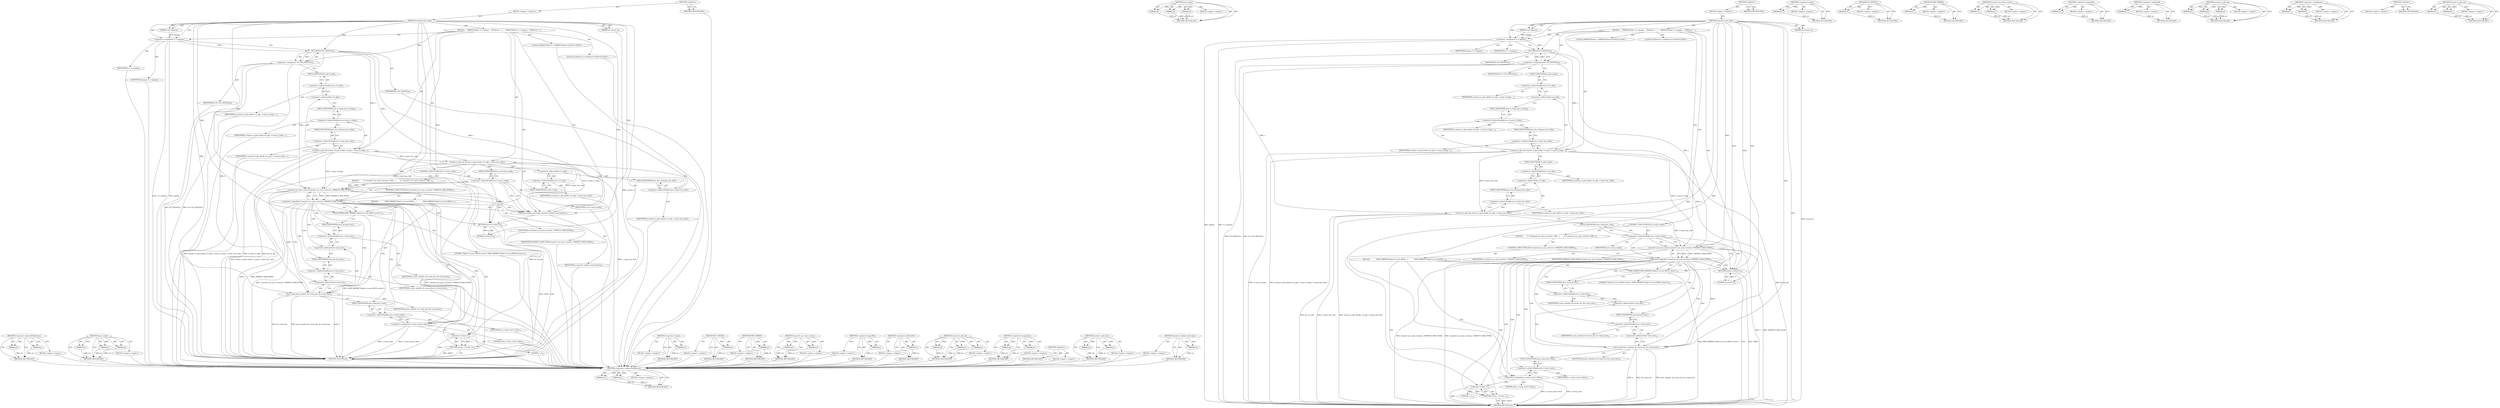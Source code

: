 digraph "vmxnet3_validate_interrupts" {
vulnerable_119 [label=<(METHOD,&lt;operator&gt;.indirectFieldAccess)>];
vulnerable_120 [label=<(PARAM,p1)>];
vulnerable_121 [label=<(PARAM,p2)>];
vulnerable_122 [label=<(BLOCK,&lt;empty&gt;,&lt;empty&gt;)>];
vulnerable_123 [label=<(METHOD_RETURN,ANY)>];
vulnerable_142 [label=<(METHOD,msix_uninit)>];
vulnerable_143 [label=<(PARAM,p1)>];
vulnerable_144 [label=<(PARAM,p2)>];
vulnerable_145 [label=<(PARAM,p3)>];
vulnerable_146 [label=<(BLOCK,&lt;empty&gt;,&lt;empty&gt;)>];
vulnerable_147 [label=<(METHOD_RETURN,ANY)>];
vulnerable_6 [label=<(METHOD,&lt;global&gt;)<SUB>1</SUB>>];
vulnerable_7 [label=<(BLOCK,&lt;empty&gt;,&lt;empty&gt;)<SUB>1</SUB>>];
vulnerable_8 [label=<(METHOD,vmxnet3_post_load)<SUB>1</SUB>>];
vulnerable_9 [label=<(PARAM,void *opaque)<SUB>1</SUB>>];
vulnerable_10 [label=<(PARAM,int version_id)<SUB>1</SUB>>];
vulnerable_11 [label=<(BLOCK,{
    VMXNET3State *s = opaque;
    PCIDevice *...,{
    VMXNET3State *s = opaque;
    PCIDevice *...)<SUB>2</SUB>>];
vulnerable_12 [label="<(LOCAL,VMXNET3State* s: VMXNET3State*)<SUB>3</SUB>>"];
vulnerable_13 [label=<(&lt;operator&gt;.assignment,*s = opaque)<SUB>3</SUB>>];
vulnerable_14 [label=<(IDENTIFIER,s,*s = opaque)<SUB>3</SUB>>];
vulnerable_15 [label=<(IDENTIFIER,opaque,*s = opaque)<SUB>3</SUB>>];
vulnerable_16 [label="<(LOCAL,PCIDevice* d: PCIDevice*)<SUB>4</SUB>>"];
vulnerable_17 [label=<(&lt;operator&gt;.assignment,*d = PCI_DEVICE(s))<SUB>4</SUB>>];
vulnerable_18 [label=<(IDENTIFIER,d,*d = PCI_DEVICE(s))<SUB>4</SUB>>];
vulnerable_19 [label=<(PCI_DEVICE,PCI_DEVICE(s))<SUB>4</SUB>>];
vulnerable_20 [label=<(IDENTIFIER,s,PCI_DEVICE(s))<SUB>4</SUB>>];
vulnerable_21 [label=<(vmxnet_tx_pkt_init,vmxnet_tx_pkt_init(&amp;s-&gt;tx_pkt, s-&gt;max_tx_frags,...)<SUB>6</SUB>>];
vulnerable_22 [label=<(&lt;operator&gt;.addressOf,&amp;s-&gt;tx_pkt)<SUB>6</SUB>>];
vulnerable_23 [label=<(&lt;operator&gt;.indirectFieldAccess,s-&gt;tx_pkt)<SUB>6</SUB>>];
vulnerable_24 [label=<(IDENTIFIER,s,vmxnet_tx_pkt_init(&amp;s-&gt;tx_pkt, s-&gt;max_tx_frags,...)<SUB>6</SUB>>];
vulnerable_25 [label=<(FIELD_IDENTIFIER,tx_pkt,tx_pkt)<SUB>6</SUB>>];
vulnerable_26 [label=<(&lt;operator&gt;.indirectFieldAccess,s-&gt;max_tx_frags)<SUB>6</SUB>>];
vulnerable_27 [label=<(IDENTIFIER,s,vmxnet_tx_pkt_init(&amp;s-&gt;tx_pkt, s-&gt;max_tx_frags,...)<SUB>6</SUB>>];
vulnerable_28 [label=<(FIELD_IDENTIFIER,max_tx_frags,max_tx_frags)<SUB>6</SUB>>];
vulnerable_29 [label=<(&lt;operator&gt;.indirectFieldAccess,s-&gt;peer_has_vhdr)<SUB>6</SUB>>];
vulnerable_30 [label=<(IDENTIFIER,s,vmxnet_tx_pkt_init(&amp;s-&gt;tx_pkt, s-&gt;max_tx_frags,...)<SUB>6</SUB>>];
vulnerable_31 [label=<(FIELD_IDENTIFIER,peer_has_vhdr,peer_has_vhdr)<SUB>6</SUB>>];
vulnerable_32 [label=<(vmxnet_rx_pkt_init,vmxnet_rx_pkt_init(&amp;s-&gt;rx_pkt, s-&gt;peer_has_vhdr))<SUB>7</SUB>>];
vulnerable_33 [label=<(&lt;operator&gt;.addressOf,&amp;s-&gt;rx_pkt)<SUB>7</SUB>>];
vulnerable_34 [label=<(&lt;operator&gt;.indirectFieldAccess,s-&gt;rx_pkt)<SUB>7</SUB>>];
vulnerable_35 [label=<(IDENTIFIER,s,vmxnet_rx_pkt_init(&amp;s-&gt;rx_pkt, s-&gt;peer_has_vhdr))<SUB>7</SUB>>];
vulnerable_36 [label=<(FIELD_IDENTIFIER,rx_pkt,rx_pkt)<SUB>7</SUB>>];
vulnerable_37 [label=<(&lt;operator&gt;.indirectFieldAccess,s-&gt;peer_has_vhdr)<SUB>7</SUB>>];
vulnerable_38 [label=<(IDENTIFIER,s,vmxnet_rx_pkt_init(&amp;s-&gt;rx_pkt, s-&gt;peer_has_vhdr))<SUB>7</SUB>>];
vulnerable_39 [label=<(FIELD_IDENTIFIER,peer_has_vhdr,peer_has_vhdr)<SUB>7</SUB>>];
vulnerable_40 [label=<(CONTROL_STRUCTURE,IF,if (s-&gt;msix_used))<SUB>9</SUB>>];
vulnerable_41 [label=<(&lt;operator&gt;.indirectFieldAccess,s-&gt;msix_used)<SUB>9</SUB>>];
vulnerable_42 [label=<(IDENTIFIER,s,if (s-&gt;msix_used))<SUB>9</SUB>>];
vulnerable_43 [label=<(FIELD_IDENTIFIER,msix_used,msix_used)<SUB>9</SUB>>];
vulnerable_44 [label=<(BLOCK,{
        if  (!vmxnet3_use_msix_vectors(s, VMX...,{
        if  (!vmxnet3_use_msix_vectors(s, VMX...)<SUB>9</SUB>>];
vulnerable_45 [label=<(CONTROL_STRUCTURE,IF,if (!vmxnet3_use_msix_vectors(s, VMXNET3_MAX_INTRS)))<SUB>10</SUB>>];
vulnerable_46 [label=<(&lt;operator&gt;.logicalNot,!vmxnet3_use_msix_vectors(s, VMXNET3_MAX_INTRS))<SUB>10</SUB>>];
vulnerable_47 [label=<(vmxnet3_use_msix_vectors,vmxnet3_use_msix_vectors(s, VMXNET3_MAX_INTRS))<SUB>10</SUB>>];
vulnerable_48 [label=<(IDENTIFIER,s,vmxnet3_use_msix_vectors(s, VMXNET3_MAX_INTRS))<SUB>10</SUB>>];
vulnerable_49 [label=<(IDENTIFIER,VMXNET3_MAX_INTRS,vmxnet3_use_msix_vectors(s, VMXNET3_MAX_INTRS))<SUB>10</SUB>>];
vulnerable_50 [label=<(BLOCK,{
            VMW_WRPRN(&quot;Failed to re-use MSI-X...,{
            VMW_WRPRN(&quot;Failed to re-use MSI-X...)<SUB>10</SUB>>];
vulnerable_51 [label=<(VMW_WRPRN,VMW_WRPRN(&quot;Failed to re-use MSI-X vectors&quot;))<SUB>11</SUB>>];
vulnerable_52 [label=<(LITERAL,&quot;Failed to re-use MSI-X vectors&quot;,VMW_WRPRN(&quot;Failed to re-use MSI-X vectors&quot;))<SUB>11</SUB>>];
vulnerable_53 [label=<(msix_uninit,msix_uninit(d, &amp;s-&gt;msix_bar, &amp;s-&gt;msix_bar))<SUB>12</SUB>>];
vulnerable_54 [label=<(IDENTIFIER,d,msix_uninit(d, &amp;s-&gt;msix_bar, &amp;s-&gt;msix_bar))<SUB>12</SUB>>];
vulnerable_55 [label=<(&lt;operator&gt;.addressOf,&amp;s-&gt;msix_bar)<SUB>12</SUB>>];
vulnerable_56 [label=<(&lt;operator&gt;.indirectFieldAccess,s-&gt;msix_bar)<SUB>12</SUB>>];
vulnerable_57 [label=<(IDENTIFIER,s,msix_uninit(d, &amp;s-&gt;msix_bar, &amp;s-&gt;msix_bar))<SUB>12</SUB>>];
vulnerable_58 [label=<(FIELD_IDENTIFIER,msix_bar,msix_bar)<SUB>12</SUB>>];
vulnerable_59 [label=<(&lt;operator&gt;.addressOf,&amp;s-&gt;msix_bar)<SUB>12</SUB>>];
vulnerable_60 [label=<(&lt;operator&gt;.indirectFieldAccess,s-&gt;msix_bar)<SUB>12</SUB>>];
vulnerable_61 [label=<(IDENTIFIER,s,msix_uninit(d, &amp;s-&gt;msix_bar, &amp;s-&gt;msix_bar))<SUB>12</SUB>>];
vulnerable_62 [label=<(FIELD_IDENTIFIER,msix_bar,msix_bar)<SUB>12</SUB>>];
vulnerable_63 [label=<(&lt;operator&gt;.assignment,s-&gt;msix_used = false)<SUB>13</SUB>>];
vulnerable_64 [label=<(&lt;operator&gt;.indirectFieldAccess,s-&gt;msix_used)<SUB>13</SUB>>];
vulnerable_65 [label=<(IDENTIFIER,s,s-&gt;msix_used = false)<SUB>13</SUB>>];
vulnerable_66 [label=<(FIELD_IDENTIFIER,msix_used,msix_used)<SUB>13</SUB>>];
vulnerable_67 [label=<(LITERAL,false,s-&gt;msix_used = false)<SUB>13</SUB>>];
vulnerable_68 [label=<(RETURN,return -1;,return -1;)<SUB>14</SUB>>];
vulnerable_69 [label=<(&lt;operator&gt;.minus,-1)<SUB>14</SUB>>];
vulnerable_70 [label=<(LITERAL,1,-1)<SUB>14</SUB>>];
vulnerable_71 [label=<(RETURN,return 0;,return 0;)<SUB>18</SUB>>];
vulnerable_72 [label=<(LITERAL,0,return 0;)<SUB>18</SUB>>];
vulnerable_73 [label=<(METHOD_RETURN,int)<SUB>1</SUB>>];
vulnerable_75 [label=<(METHOD_RETURN,ANY)<SUB>1</SUB>>];
vulnerable_148 [label=<(METHOD,&lt;operator&gt;.minus)>];
vulnerable_149 [label=<(PARAM,p1)>];
vulnerable_150 [label=<(BLOCK,&lt;empty&gt;,&lt;empty&gt;)>];
vulnerable_151 [label=<(METHOD_RETURN,ANY)>];
vulnerable_105 [label=<(METHOD,PCI_DEVICE)>];
vulnerable_106 [label=<(PARAM,p1)>];
vulnerable_107 [label=<(BLOCK,&lt;empty&gt;,&lt;empty&gt;)>];
vulnerable_108 [label=<(METHOD_RETURN,ANY)>];
vulnerable_138 [label=<(METHOD,VMW_WRPRN)>];
vulnerable_139 [label=<(PARAM,p1)>];
vulnerable_140 [label=<(BLOCK,&lt;empty&gt;,&lt;empty&gt;)>];
vulnerable_141 [label=<(METHOD_RETURN,ANY)>];
vulnerable_133 [label=<(METHOD,vmxnet3_use_msix_vectors)>];
vulnerable_134 [label=<(PARAM,p1)>];
vulnerable_135 [label=<(PARAM,p2)>];
vulnerable_136 [label=<(BLOCK,&lt;empty&gt;,&lt;empty&gt;)>];
vulnerable_137 [label=<(METHOD_RETURN,ANY)>];
vulnerable_129 [label=<(METHOD,&lt;operator&gt;.logicalNot)>];
vulnerable_130 [label=<(PARAM,p1)>];
vulnerable_131 [label=<(BLOCK,&lt;empty&gt;,&lt;empty&gt;)>];
vulnerable_132 [label=<(METHOD_RETURN,ANY)>];
vulnerable_115 [label=<(METHOD,&lt;operator&gt;.addressOf)>];
vulnerable_116 [label=<(PARAM,p1)>];
vulnerable_117 [label=<(BLOCK,&lt;empty&gt;,&lt;empty&gt;)>];
vulnerable_118 [label=<(METHOD_RETURN,ANY)>];
vulnerable_109 [label=<(METHOD,vmxnet_tx_pkt_init)>];
vulnerable_110 [label=<(PARAM,p1)>];
vulnerable_111 [label=<(PARAM,p2)>];
vulnerable_112 [label=<(PARAM,p3)>];
vulnerable_113 [label=<(BLOCK,&lt;empty&gt;,&lt;empty&gt;)>];
vulnerable_114 [label=<(METHOD_RETURN,ANY)>];
vulnerable_100 [label=<(METHOD,&lt;operator&gt;.assignment)>];
vulnerable_101 [label=<(PARAM,p1)>];
vulnerable_102 [label=<(PARAM,p2)>];
vulnerable_103 [label=<(BLOCK,&lt;empty&gt;,&lt;empty&gt;)>];
vulnerable_104 [label=<(METHOD_RETURN,ANY)>];
vulnerable_94 [label=<(METHOD,&lt;global&gt;)<SUB>1</SUB>>];
vulnerable_95 [label=<(BLOCK,&lt;empty&gt;,&lt;empty&gt;)>];
vulnerable_96 [label=<(METHOD_RETURN,ANY)>];
vulnerable_124 [label=<(METHOD,vmxnet_rx_pkt_init)>];
vulnerable_125 [label=<(PARAM,p1)>];
vulnerable_126 [label=<(PARAM,p2)>];
vulnerable_127 [label=<(BLOCK,&lt;empty&gt;,&lt;empty&gt;)>];
vulnerable_128 [label=<(METHOD_RETURN,ANY)>];
fixed_121 [label=<(METHOD,&lt;operator&gt;.indirectFieldAccess)>];
fixed_122 [label=<(PARAM,p1)>];
fixed_123 [label=<(PARAM,p2)>];
fixed_124 [label=<(BLOCK,&lt;empty&gt;,&lt;empty&gt;)>];
fixed_125 [label=<(METHOD_RETURN,ANY)>];
fixed_144 [label=<(METHOD,msix_uninit)>];
fixed_145 [label=<(PARAM,p1)>];
fixed_146 [label=<(PARAM,p2)>];
fixed_147 [label=<(PARAM,p3)>];
fixed_148 [label=<(BLOCK,&lt;empty&gt;,&lt;empty&gt;)>];
fixed_149 [label=<(METHOD_RETURN,ANY)>];
fixed_6 [label=<(METHOD,&lt;global&gt;)<SUB>1</SUB>>];
fixed_7 [label=<(BLOCK,&lt;empty&gt;,&lt;empty&gt;)<SUB>1</SUB>>];
fixed_8 [label=<(METHOD,vmxnet3_post_load)<SUB>1</SUB>>];
fixed_9 [label=<(PARAM,void *opaque)<SUB>1</SUB>>];
fixed_10 [label=<(PARAM,int version_id)<SUB>1</SUB>>];
fixed_11 [label=<(BLOCK,{
    VMXNET3State *s = opaque;
    PCIDevice *...,{
    VMXNET3State *s = opaque;
    PCIDevice *...)<SUB>2</SUB>>];
fixed_12 [label="<(LOCAL,VMXNET3State* s: VMXNET3State*)<SUB>3</SUB>>"];
fixed_13 [label=<(&lt;operator&gt;.assignment,*s = opaque)<SUB>3</SUB>>];
fixed_14 [label=<(IDENTIFIER,s,*s = opaque)<SUB>3</SUB>>];
fixed_15 [label=<(IDENTIFIER,opaque,*s = opaque)<SUB>3</SUB>>];
fixed_16 [label="<(LOCAL,PCIDevice* d: PCIDevice*)<SUB>4</SUB>>"];
fixed_17 [label=<(&lt;operator&gt;.assignment,*d = PCI_DEVICE(s))<SUB>4</SUB>>];
fixed_18 [label=<(IDENTIFIER,d,*d = PCI_DEVICE(s))<SUB>4</SUB>>];
fixed_19 [label=<(PCI_DEVICE,PCI_DEVICE(s))<SUB>4</SUB>>];
fixed_20 [label=<(IDENTIFIER,s,PCI_DEVICE(s))<SUB>4</SUB>>];
fixed_21 [label=<(vmxnet_tx_pkt_init,vmxnet_tx_pkt_init(&amp;s-&gt;tx_pkt, s-&gt;max_tx_frags,...)<SUB>6</SUB>>];
fixed_22 [label=<(&lt;operator&gt;.addressOf,&amp;s-&gt;tx_pkt)<SUB>6</SUB>>];
fixed_23 [label=<(&lt;operator&gt;.indirectFieldAccess,s-&gt;tx_pkt)<SUB>6</SUB>>];
fixed_24 [label=<(IDENTIFIER,s,vmxnet_tx_pkt_init(&amp;s-&gt;tx_pkt, s-&gt;max_tx_frags,...)<SUB>6</SUB>>];
fixed_25 [label=<(FIELD_IDENTIFIER,tx_pkt,tx_pkt)<SUB>6</SUB>>];
fixed_26 [label=<(&lt;operator&gt;.indirectFieldAccess,s-&gt;max_tx_frags)<SUB>6</SUB>>];
fixed_27 [label=<(IDENTIFIER,s,vmxnet_tx_pkt_init(&amp;s-&gt;tx_pkt, s-&gt;max_tx_frags,...)<SUB>6</SUB>>];
fixed_28 [label=<(FIELD_IDENTIFIER,max_tx_frags,max_tx_frags)<SUB>6</SUB>>];
fixed_29 [label=<(&lt;operator&gt;.indirectFieldAccess,s-&gt;peer_has_vhdr)<SUB>6</SUB>>];
fixed_30 [label=<(IDENTIFIER,s,vmxnet_tx_pkt_init(&amp;s-&gt;tx_pkt, s-&gt;max_tx_frags,...)<SUB>6</SUB>>];
fixed_31 [label=<(FIELD_IDENTIFIER,peer_has_vhdr,peer_has_vhdr)<SUB>6</SUB>>];
fixed_32 [label=<(vmxnet_rx_pkt_init,vmxnet_rx_pkt_init(&amp;s-&gt;rx_pkt, s-&gt;peer_has_vhdr))<SUB>7</SUB>>];
fixed_33 [label=<(&lt;operator&gt;.addressOf,&amp;s-&gt;rx_pkt)<SUB>7</SUB>>];
fixed_34 [label=<(&lt;operator&gt;.indirectFieldAccess,s-&gt;rx_pkt)<SUB>7</SUB>>];
fixed_35 [label=<(IDENTIFIER,s,vmxnet_rx_pkt_init(&amp;s-&gt;rx_pkt, s-&gt;peer_has_vhdr))<SUB>7</SUB>>];
fixed_36 [label=<(FIELD_IDENTIFIER,rx_pkt,rx_pkt)<SUB>7</SUB>>];
fixed_37 [label=<(&lt;operator&gt;.indirectFieldAccess,s-&gt;peer_has_vhdr)<SUB>7</SUB>>];
fixed_38 [label=<(IDENTIFIER,s,vmxnet_rx_pkt_init(&amp;s-&gt;rx_pkt, s-&gt;peer_has_vhdr))<SUB>7</SUB>>];
fixed_39 [label=<(FIELD_IDENTIFIER,peer_has_vhdr,peer_has_vhdr)<SUB>7</SUB>>];
fixed_40 [label=<(CONTROL_STRUCTURE,IF,if (s-&gt;msix_used))<SUB>9</SUB>>];
fixed_41 [label=<(&lt;operator&gt;.indirectFieldAccess,s-&gt;msix_used)<SUB>9</SUB>>];
fixed_42 [label=<(IDENTIFIER,s,if (s-&gt;msix_used))<SUB>9</SUB>>];
fixed_43 [label=<(FIELD_IDENTIFIER,msix_used,msix_used)<SUB>9</SUB>>];
fixed_44 [label=<(BLOCK,{
        if  (!vmxnet3_use_msix_vectors(s, VMX...,{
        if  (!vmxnet3_use_msix_vectors(s, VMX...)<SUB>9</SUB>>];
fixed_45 [label=<(CONTROL_STRUCTURE,IF,if (!vmxnet3_use_msix_vectors(s, VMXNET3_MAX_INTRS)))<SUB>10</SUB>>];
fixed_46 [label=<(&lt;operator&gt;.logicalNot,!vmxnet3_use_msix_vectors(s, VMXNET3_MAX_INTRS))<SUB>10</SUB>>];
fixed_47 [label=<(vmxnet3_use_msix_vectors,vmxnet3_use_msix_vectors(s, VMXNET3_MAX_INTRS))<SUB>10</SUB>>];
fixed_48 [label=<(IDENTIFIER,s,vmxnet3_use_msix_vectors(s, VMXNET3_MAX_INTRS))<SUB>10</SUB>>];
fixed_49 [label=<(IDENTIFIER,VMXNET3_MAX_INTRS,vmxnet3_use_msix_vectors(s, VMXNET3_MAX_INTRS))<SUB>10</SUB>>];
fixed_50 [label=<(BLOCK,{
            VMW_WRPRN(&quot;Failed to re-use MSI-X...,{
            VMW_WRPRN(&quot;Failed to re-use MSI-X...)<SUB>10</SUB>>];
fixed_51 [label=<(VMW_WRPRN,VMW_WRPRN(&quot;Failed to re-use MSI-X vectors&quot;))<SUB>11</SUB>>];
fixed_52 [label=<(LITERAL,&quot;Failed to re-use MSI-X vectors&quot;,VMW_WRPRN(&quot;Failed to re-use MSI-X vectors&quot;))<SUB>11</SUB>>];
fixed_53 [label=<(msix_uninit,msix_uninit(d, &amp;s-&gt;msix_bar, &amp;s-&gt;msix_bar))<SUB>12</SUB>>];
fixed_54 [label=<(IDENTIFIER,d,msix_uninit(d, &amp;s-&gt;msix_bar, &amp;s-&gt;msix_bar))<SUB>12</SUB>>];
fixed_55 [label=<(&lt;operator&gt;.addressOf,&amp;s-&gt;msix_bar)<SUB>12</SUB>>];
fixed_56 [label=<(&lt;operator&gt;.indirectFieldAccess,s-&gt;msix_bar)<SUB>12</SUB>>];
fixed_57 [label=<(IDENTIFIER,s,msix_uninit(d, &amp;s-&gt;msix_bar, &amp;s-&gt;msix_bar))<SUB>12</SUB>>];
fixed_58 [label=<(FIELD_IDENTIFIER,msix_bar,msix_bar)<SUB>12</SUB>>];
fixed_59 [label=<(&lt;operator&gt;.addressOf,&amp;s-&gt;msix_bar)<SUB>12</SUB>>];
fixed_60 [label=<(&lt;operator&gt;.indirectFieldAccess,s-&gt;msix_bar)<SUB>12</SUB>>];
fixed_61 [label=<(IDENTIFIER,s,msix_uninit(d, &amp;s-&gt;msix_bar, &amp;s-&gt;msix_bar))<SUB>12</SUB>>];
fixed_62 [label=<(FIELD_IDENTIFIER,msix_bar,msix_bar)<SUB>12</SUB>>];
fixed_63 [label=<(&lt;operator&gt;.assignment,s-&gt;msix_used = false)<SUB>13</SUB>>];
fixed_64 [label=<(&lt;operator&gt;.indirectFieldAccess,s-&gt;msix_used)<SUB>13</SUB>>];
fixed_65 [label=<(IDENTIFIER,s,s-&gt;msix_used = false)<SUB>13</SUB>>];
fixed_66 [label=<(FIELD_IDENTIFIER,msix_used,msix_used)<SUB>13</SUB>>];
fixed_67 [label=<(LITERAL,false,s-&gt;msix_used = false)<SUB>13</SUB>>];
fixed_68 [label=<(RETURN,return -1;,return -1;)<SUB>14</SUB>>];
fixed_69 [label=<(&lt;operator&gt;.minus,-1)<SUB>14</SUB>>];
fixed_70 [label=<(LITERAL,1,-1)<SUB>14</SUB>>];
fixed_71 [label=<(vmxnet3_validate_interrupts,vmxnet3_validate_interrupts(s))<SUB>18</SUB>>];
fixed_72 [label=<(IDENTIFIER,s,vmxnet3_validate_interrupts(s))<SUB>18</SUB>>];
fixed_73 [label=<(RETURN,return 0;,return 0;)<SUB>20</SUB>>];
fixed_74 [label=<(LITERAL,0,return 0;)<SUB>20</SUB>>];
fixed_75 [label=<(METHOD_RETURN,int)<SUB>1</SUB>>];
fixed_77 [label=<(METHOD_RETURN,ANY)<SUB>1</SUB>>];
fixed_150 [label=<(METHOD,&lt;operator&gt;.minus)>];
fixed_151 [label=<(PARAM,p1)>];
fixed_152 [label=<(BLOCK,&lt;empty&gt;,&lt;empty&gt;)>];
fixed_153 [label=<(METHOD_RETURN,ANY)>];
fixed_107 [label=<(METHOD,PCI_DEVICE)>];
fixed_108 [label=<(PARAM,p1)>];
fixed_109 [label=<(BLOCK,&lt;empty&gt;,&lt;empty&gt;)>];
fixed_110 [label=<(METHOD_RETURN,ANY)>];
fixed_140 [label=<(METHOD,VMW_WRPRN)>];
fixed_141 [label=<(PARAM,p1)>];
fixed_142 [label=<(BLOCK,&lt;empty&gt;,&lt;empty&gt;)>];
fixed_143 [label=<(METHOD_RETURN,ANY)>];
fixed_135 [label=<(METHOD,vmxnet3_use_msix_vectors)>];
fixed_136 [label=<(PARAM,p1)>];
fixed_137 [label=<(PARAM,p2)>];
fixed_138 [label=<(BLOCK,&lt;empty&gt;,&lt;empty&gt;)>];
fixed_139 [label=<(METHOD_RETURN,ANY)>];
fixed_131 [label=<(METHOD,&lt;operator&gt;.logicalNot)>];
fixed_132 [label=<(PARAM,p1)>];
fixed_133 [label=<(BLOCK,&lt;empty&gt;,&lt;empty&gt;)>];
fixed_134 [label=<(METHOD_RETURN,ANY)>];
fixed_117 [label=<(METHOD,&lt;operator&gt;.addressOf)>];
fixed_118 [label=<(PARAM,p1)>];
fixed_119 [label=<(BLOCK,&lt;empty&gt;,&lt;empty&gt;)>];
fixed_120 [label=<(METHOD_RETURN,ANY)>];
fixed_111 [label=<(METHOD,vmxnet_tx_pkt_init)>];
fixed_112 [label=<(PARAM,p1)>];
fixed_113 [label=<(PARAM,p2)>];
fixed_114 [label=<(PARAM,p3)>];
fixed_115 [label=<(BLOCK,&lt;empty&gt;,&lt;empty&gt;)>];
fixed_116 [label=<(METHOD_RETURN,ANY)>];
fixed_102 [label=<(METHOD,&lt;operator&gt;.assignment)>];
fixed_103 [label=<(PARAM,p1)>];
fixed_104 [label=<(PARAM,p2)>];
fixed_105 [label=<(BLOCK,&lt;empty&gt;,&lt;empty&gt;)>];
fixed_106 [label=<(METHOD_RETURN,ANY)>];
fixed_96 [label=<(METHOD,&lt;global&gt;)<SUB>1</SUB>>];
fixed_97 [label=<(BLOCK,&lt;empty&gt;,&lt;empty&gt;)>];
fixed_98 [label=<(METHOD_RETURN,ANY)>];
fixed_126 [label=<(METHOD,vmxnet_rx_pkt_init)>];
fixed_127 [label=<(PARAM,p1)>];
fixed_128 [label=<(PARAM,p2)>];
fixed_129 [label=<(BLOCK,&lt;empty&gt;,&lt;empty&gt;)>];
fixed_130 [label=<(METHOD_RETURN,ANY)>];
fixed_154 [label=<(METHOD,vmxnet3_validate_interrupts)>];
fixed_155 [label=<(PARAM,p1)>];
fixed_156 [label=<(BLOCK,&lt;empty&gt;,&lt;empty&gt;)>];
fixed_157 [label=<(METHOD_RETURN,ANY)>];
vulnerable_119 -> vulnerable_120  [key=0, label="AST: "];
vulnerable_119 -> vulnerable_120  [key=1, label="DDG: "];
vulnerable_119 -> vulnerable_122  [key=0, label="AST: "];
vulnerable_119 -> vulnerable_121  [key=0, label="AST: "];
vulnerable_119 -> vulnerable_121  [key=1, label="DDG: "];
vulnerable_119 -> vulnerable_123  [key=0, label="AST: "];
vulnerable_119 -> vulnerable_123  [key=1, label="CFG: "];
vulnerable_120 -> vulnerable_123  [key=0, label="DDG: p1"];
vulnerable_121 -> vulnerable_123  [key=0, label="DDG: p2"];
vulnerable_142 -> vulnerable_143  [key=0, label="AST: "];
vulnerable_142 -> vulnerable_143  [key=1, label="DDG: "];
vulnerable_142 -> vulnerable_146  [key=0, label="AST: "];
vulnerable_142 -> vulnerable_144  [key=0, label="AST: "];
vulnerable_142 -> vulnerable_144  [key=1, label="DDG: "];
vulnerable_142 -> vulnerable_147  [key=0, label="AST: "];
vulnerable_142 -> vulnerable_147  [key=1, label="CFG: "];
vulnerable_142 -> vulnerable_145  [key=0, label="AST: "];
vulnerable_142 -> vulnerable_145  [key=1, label="DDG: "];
vulnerable_143 -> vulnerable_147  [key=0, label="DDG: p1"];
vulnerable_144 -> vulnerable_147  [key=0, label="DDG: p2"];
vulnerable_145 -> vulnerable_147  [key=0, label="DDG: p3"];
vulnerable_6 -> vulnerable_7  [key=0, label="AST: "];
vulnerable_6 -> vulnerable_75  [key=0, label="AST: "];
vulnerable_6 -> vulnerable_75  [key=1, label="CFG: "];
vulnerable_7 -> vulnerable_8  [key=0, label="AST: "];
vulnerable_8 -> vulnerable_9  [key=0, label="AST: "];
vulnerable_8 -> vulnerable_9  [key=1, label="DDG: "];
vulnerable_8 -> vulnerable_10  [key=0, label="AST: "];
vulnerable_8 -> vulnerable_10  [key=1, label="DDG: "];
vulnerable_8 -> vulnerable_11  [key=0, label="AST: "];
vulnerable_8 -> vulnerable_73  [key=0, label="AST: "];
vulnerable_8 -> vulnerable_13  [key=0, label="CFG: "];
vulnerable_8 -> vulnerable_13  [key=1, label="DDG: "];
vulnerable_8 -> vulnerable_71  [key=0, label="DDG: "];
vulnerable_8 -> vulnerable_72  [key=0, label="DDG: "];
vulnerable_8 -> vulnerable_19  [key=0, label="DDG: "];
vulnerable_8 -> vulnerable_63  [key=0, label="DDG: "];
vulnerable_8 -> vulnerable_47  [key=0, label="DDG: "];
vulnerable_8 -> vulnerable_51  [key=0, label="DDG: "];
vulnerable_8 -> vulnerable_53  [key=0, label="DDG: "];
vulnerable_8 -> vulnerable_69  [key=0, label="DDG: "];
vulnerable_9 -> vulnerable_13  [key=0, label="DDG: opaque"];
vulnerable_10 -> vulnerable_73  [key=0, label="DDG: version_id"];
vulnerable_11 -> vulnerable_12  [key=0, label="AST: "];
vulnerable_11 -> vulnerable_13  [key=0, label="AST: "];
vulnerable_11 -> vulnerable_16  [key=0, label="AST: "];
vulnerable_11 -> vulnerable_17  [key=0, label="AST: "];
vulnerable_11 -> vulnerable_21  [key=0, label="AST: "];
vulnerable_11 -> vulnerable_32  [key=0, label="AST: "];
vulnerable_11 -> vulnerable_40  [key=0, label="AST: "];
vulnerable_11 -> vulnerable_71  [key=0, label="AST: "];
vulnerable_13 -> vulnerable_14  [key=0, label="AST: "];
vulnerable_13 -> vulnerable_15  [key=0, label="AST: "];
vulnerable_13 -> vulnerable_19  [key=0, label="CFG: "];
vulnerable_13 -> vulnerable_19  [key=1, label="DDG: s"];
vulnerable_13 -> vulnerable_73  [key=0, label="DDG: opaque"];
vulnerable_13 -> vulnerable_73  [key=1, label="DDG: *s = opaque"];
vulnerable_17 -> vulnerable_18  [key=0, label="AST: "];
vulnerable_17 -> vulnerable_19  [key=0, label="AST: "];
vulnerable_17 -> vulnerable_25  [key=0, label="CFG: "];
vulnerable_17 -> vulnerable_73  [key=0, label="DDG: PCI_DEVICE(s)"];
vulnerable_17 -> vulnerable_73  [key=1, label="DDG: *d = PCI_DEVICE(s)"];
vulnerable_17 -> vulnerable_53  [key=0, label="DDG: d"];
vulnerable_19 -> vulnerable_20  [key=0, label="AST: "];
vulnerable_19 -> vulnerable_17  [key=0, label="CFG: "];
vulnerable_19 -> vulnerable_17  [key=1, label="DDG: s"];
vulnerable_19 -> vulnerable_21  [key=0, label="DDG: s"];
vulnerable_19 -> vulnerable_32  [key=0, label="DDG: s"];
vulnerable_19 -> vulnerable_47  [key=0, label="DDG: s"];
vulnerable_21 -> vulnerable_22  [key=0, label="AST: "];
vulnerable_21 -> vulnerable_26  [key=0, label="AST: "];
vulnerable_21 -> vulnerable_29  [key=0, label="AST: "];
vulnerable_21 -> vulnerable_36  [key=0, label="CFG: "];
vulnerable_21 -> vulnerable_73  [key=0, label="DDG: &amp;s-&gt;tx_pkt"];
vulnerable_21 -> vulnerable_73  [key=1, label="DDG: s-&gt;max_tx_frags"];
vulnerable_21 -> vulnerable_73  [key=2, label="DDG: vmxnet_tx_pkt_init(&amp;s-&gt;tx_pkt, s-&gt;max_tx_frags, s-&gt;peer_has_vhdr)"];
vulnerable_21 -> vulnerable_32  [key=0, label="DDG: s-&gt;peer_has_vhdr"];
vulnerable_21 -> vulnerable_47  [key=0, label="DDG: s-&gt;max_tx_frags"];
vulnerable_22 -> vulnerable_23  [key=0, label="AST: "];
vulnerable_22 -> vulnerable_28  [key=0, label="CFG: "];
vulnerable_23 -> vulnerable_24  [key=0, label="AST: "];
vulnerable_23 -> vulnerable_25  [key=0, label="AST: "];
vulnerable_23 -> vulnerable_22  [key=0, label="CFG: "];
vulnerable_25 -> vulnerable_23  [key=0, label="CFG: "];
vulnerable_26 -> vulnerable_27  [key=0, label="AST: "];
vulnerable_26 -> vulnerable_28  [key=0, label="AST: "];
vulnerable_26 -> vulnerable_31  [key=0, label="CFG: "];
vulnerable_28 -> vulnerable_26  [key=0, label="CFG: "];
vulnerable_29 -> vulnerable_30  [key=0, label="AST: "];
vulnerable_29 -> vulnerable_31  [key=0, label="AST: "];
vulnerable_29 -> vulnerable_21  [key=0, label="CFG: "];
vulnerable_31 -> vulnerable_29  [key=0, label="CFG: "];
vulnerable_32 -> vulnerable_33  [key=0, label="AST: "];
vulnerable_32 -> vulnerable_37  [key=0, label="AST: "];
vulnerable_32 -> vulnerable_43  [key=0, label="CFG: "];
vulnerable_32 -> vulnerable_73  [key=0, label="DDG: &amp;s-&gt;rx_pkt"];
vulnerable_32 -> vulnerable_73  [key=1, label="DDG: s-&gt;peer_has_vhdr"];
vulnerable_32 -> vulnerable_73  [key=2, label="DDG: vmxnet_rx_pkt_init(&amp;s-&gt;rx_pkt, s-&gt;peer_has_vhdr)"];
vulnerable_32 -> vulnerable_47  [key=0, label="DDG: s-&gt;peer_has_vhdr"];
vulnerable_33 -> vulnerable_34  [key=0, label="AST: "];
vulnerable_33 -> vulnerable_39  [key=0, label="CFG: "];
vulnerable_34 -> vulnerable_35  [key=0, label="AST: "];
vulnerable_34 -> vulnerable_36  [key=0, label="AST: "];
vulnerable_34 -> vulnerable_33  [key=0, label="CFG: "];
vulnerable_36 -> vulnerable_34  [key=0, label="CFG: "];
vulnerable_37 -> vulnerable_38  [key=0, label="AST: "];
vulnerable_37 -> vulnerable_39  [key=0, label="AST: "];
vulnerable_37 -> vulnerable_32  [key=0, label="CFG: "];
vulnerable_39 -> vulnerable_37  [key=0, label="CFG: "];
vulnerable_40 -> vulnerable_41  [key=0, label="AST: "];
vulnerable_40 -> vulnerable_44  [key=0, label="AST: "];
vulnerable_41 -> vulnerable_42  [key=0, label="AST: "];
vulnerable_41 -> vulnerable_43  [key=0, label="AST: "];
vulnerable_41 -> vulnerable_47  [key=0, label="CFG: "];
vulnerable_41 -> vulnerable_47  [key=1, label="CDG: "];
vulnerable_41 -> vulnerable_71  [key=0, label="CFG: "];
vulnerable_41 -> vulnerable_71  [key=1, label="CDG: "];
vulnerable_41 -> vulnerable_46  [key=0, label="CDG: "];
vulnerable_43 -> vulnerable_41  [key=0, label="CFG: "];
vulnerable_44 -> vulnerable_45  [key=0, label="AST: "];
vulnerable_45 -> vulnerable_46  [key=0, label="AST: "];
vulnerable_45 -> vulnerable_50  [key=0, label="AST: "];
vulnerable_46 -> vulnerable_47  [key=0, label="AST: "];
vulnerable_46 -> vulnerable_51  [key=0, label="CFG: "];
vulnerable_46 -> vulnerable_51  [key=1, label="CDG: "];
vulnerable_46 -> vulnerable_71  [key=0, label="CFG: "];
vulnerable_46 -> vulnerable_71  [key=1, label="CDG: "];
vulnerable_46 -> vulnerable_73  [key=0, label="DDG: vmxnet3_use_msix_vectors(s, VMXNET3_MAX_INTRS)"];
vulnerable_46 -> vulnerable_73  [key=1, label="DDG: !vmxnet3_use_msix_vectors(s, VMXNET3_MAX_INTRS)"];
vulnerable_46 -> vulnerable_58  [key=0, label="CDG: "];
vulnerable_46 -> vulnerable_68  [key=0, label="CDG: "];
vulnerable_46 -> vulnerable_60  [key=0, label="CDG: "];
vulnerable_46 -> vulnerable_64  [key=0, label="CDG: "];
vulnerable_46 -> vulnerable_66  [key=0, label="CDG: "];
vulnerable_46 -> vulnerable_53  [key=0, label="CDG: "];
vulnerable_46 -> vulnerable_56  [key=0, label="CDG: "];
vulnerable_46 -> vulnerable_69  [key=0, label="CDG: "];
vulnerable_46 -> vulnerable_63  [key=0, label="CDG: "];
vulnerable_46 -> vulnerable_59  [key=0, label="CDG: "];
vulnerable_46 -> vulnerable_55  [key=0, label="CDG: "];
vulnerable_46 -> vulnerable_62  [key=0, label="CDG: "];
vulnerable_47 -> vulnerable_48  [key=0, label="AST: "];
vulnerable_47 -> vulnerable_49  [key=0, label="AST: "];
vulnerable_47 -> vulnerable_46  [key=0, label="CFG: "];
vulnerable_47 -> vulnerable_46  [key=1, label="DDG: s"];
vulnerable_47 -> vulnerable_46  [key=2, label="DDG: VMXNET3_MAX_INTRS"];
vulnerable_47 -> vulnerable_73  [key=0, label="DDG: s"];
vulnerable_47 -> vulnerable_73  [key=1, label="DDG: VMXNET3_MAX_INTRS"];
vulnerable_47 -> vulnerable_53  [key=0, label="DDG: s"];
vulnerable_50 -> vulnerable_51  [key=0, label="AST: "];
vulnerable_50 -> vulnerable_53  [key=0, label="AST: "];
vulnerable_50 -> vulnerable_63  [key=0, label="AST: "];
vulnerable_50 -> vulnerable_68  [key=0, label="AST: "];
vulnerable_51 -> vulnerable_52  [key=0, label="AST: "];
vulnerable_51 -> vulnerable_58  [key=0, label="CFG: "];
vulnerable_51 -> vulnerable_73  [key=0, label="DDG: VMW_WRPRN(&quot;Failed to re-use MSI-X vectors&quot;)"];
vulnerable_53 -> vulnerable_54  [key=0, label="AST: "];
vulnerable_53 -> vulnerable_55  [key=0, label="AST: "];
vulnerable_53 -> vulnerable_59  [key=0, label="AST: "];
vulnerable_53 -> vulnerable_66  [key=0, label="CFG: "];
vulnerable_53 -> vulnerable_73  [key=0, label="DDG: d"];
vulnerable_53 -> vulnerable_73  [key=1, label="DDG: &amp;s-&gt;msix_bar"];
vulnerable_53 -> vulnerable_73  [key=2, label="DDG: msix_uninit(d, &amp;s-&gt;msix_bar, &amp;s-&gt;msix_bar)"];
vulnerable_55 -> vulnerable_56  [key=0, label="AST: "];
vulnerable_55 -> vulnerable_62  [key=0, label="CFG: "];
vulnerable_56 -> vulnerable_57  [key=0, label="AST: "];
vulnerable_56 -> vulnerable_58  [key=0, label="AST: "];
vulnerable_56 -> vulnerable_55  [key=0, label="CFG: "];
vulnerable_58 -> vulnerable_56  [key=0, label="CFG: "];
vulnerable_59 -> vulnerable_60  [key=0, label="AST: "];
vulnerable_59 -> vulnerable_53  [key=0, label="CFG: "];
vulnerable_60 -> vulnerable_61  [key=0, label="AST: "];
vulnerable_60 -> vulnerable_62  [key=0, label="AST: "];
vulnerable_60 -> vulnerable_59  [key=0, label="CFG: "];
vulnerable_62 -> vulnerable_60  [key=0, label="CFG: "];
vulnerable_63 -> vulnerable_64  [key=0, label="AST: "];
vulnerable_63 -> vulnerable_67  [key=0, label="AST: "];
vulnerable_63 -> vulnerable_69  [key=0, label="CFG: "];
vulnerable_63 -> vulnerable_73  [key=0, label="DDG: s-&gt;msix_used"];
vulnerable_63 -> vulnerable_73  [key=1, label="DDG: s-&gt;msix_used = false"];
vulnerable_64 -> vulnerable_65  [key=0, label="AST: "];
vulnerable_64 -> vulnerable_66  [key=0, label="AST: "];
vulnerable_64 -> vulnerable_63  [key=0, label="CFG: "];
vulnerable_66 -> vulnerable_64  [key=0, label="CFG: "];
vulnerable_68 -> vulnerable_69  [key=0, label="AST: "];
vulnerable_68 -> vulnerable_73  [key=0, label="CFG: "];
vulnerable_68 -> vulnerable_73  [key=1, label="DDG: &lt;RET&gt;"];
vulnerable_69 -> vulnerable_70  [key=0, label="AST: "];
vulnerable_69 -> vulnerable_68  [key=0, label="CFG: "];
vulnerable_69 -> vulnerable_68  [key=1, label="DDG: -1"];
vulnerable_69 -> vulnerable_73  [key=0, label="DDG: -1"];
vulnerable_71 -> vulnerable_72  [key=0, label="AST: "];
vulnerable_71 -> vulnerable_73  [key=0, label="CFG: "];
vulnerable_71 -> vulnerable_73  [key=1, label="DDG: &lt;RET&gt;"];
vulnerable_72 -> vulnerable_71  [key=0, label="DDG: 0"];
vulnerable_148 -> vulnerable_149  [key=0, label="AST: "];
vulnerable_148 -> vulnerable_149  [key=1, label="DDG: "];
vulnerable_148 -> vulnerable_150  [key=0, label="AST: "];
vulnerable_148 -> vulnerable_151  [key=0, label="AST: "];
vulnerable_148 -> vulnerable_151  [key=1, label="CFG: "];
vulnerable_149 -> vulnerable_151  [key=0, label="DDG: p1"];
vulnerable_105 -> vulnerable_106  [key=0, label="AST: "];
vulnerable_105 -> vulnerable_106  [key=1, label="DDG: "];
vulnerable_105 -> vulnerable_107  [key=0, label="AST: "];
vulnerable_105 -> vulnerable_108  [key=0, label="AST: "];
vulnerable_105 -> vulnerable_108  [key=1, label="CFG: "];
vulnerable_106 -> vulnerable_108  [key=0, label="DDG: p1"];
vulnerable_138 -> vulnerable_139  [key=0, label="AST: "];
vulnerable_138 -> vulnerable_139  [key=1, label="DDG: "];
vulnerable_138 -> vulnerable_140  [key=0, label="AST: "];
vulnerable_138 -> vulnerable_141  [key=0, label="AST: "];
vulnerable_138 -> vulnerable_141  [key=1, label="CFG: "];
vulnerable_139 -> vulnerable_141  [key=0, label="DDG: p1"];
vulnerable_133 -> vulnerable_134  [key=0, label="AST: "];
vulnerable_133 -> vulnerable_134  [key=1, label="DDG: "];
vulnerable_133 -> vulnerable_136  [key=0, label="AST: "];
vulnerable_133 -> vulnerable_135  [key=0, label="AST: "];
vulnerable_133 -> vulnerable_135  [key=1, label="DDG: "];
vulnerable_133 -> vulnerable_137  [key=0, label="AST: "];
vulnerable_133 -> vulnerable_137  [key=1, label="CFG: "];
vulnerable_134 -> vulnerable_137  [key=0, label="DDG: p1"];
vulnerable_135 -> vulnerable_137  [key=0, label="DDG: p2"];
vulnerable_129 -> vulnerable_130  [key=0, label="AST: "];
vulnerable_129 -> vulnerable_130  [key=1, label="DDG: "];
vulnerable_129 -> vulnerable_131  [key=0, label="AST: "];
vulnerable_129 -> vulnerable_132  [key=0, label="AST: "];
vulnerable_129 -> vulnerable_132  [key=1, label="CFG: "];
vulnerable_130 -> vulnerable_132  [key=0, label="DDG: p1"];
vulnerable_115 -> vulnerable_116  [key=0, label="AST: "];
vulnerable_115 -> vulnerable_116  [key=1, label="DDG: "];
vulnerable_115 -> vulnerable_117  [key=0, label="AST: "];
vulnerable_115 -> vulnerable_118  [key=0, label="AST: "];
vulnerable_115 -> vulnerable_118  [key=1, label="CFG: "];
vulnerable_116 -> vulnerable_118  [key=0, label="DDG: p1"];
vulnerable_109 -> vulnerable_110  [key=0, label="AST: "];
vulnerable_109 -> vulnerable_110  [key=1, label="DDG: "];
vulnerable_109 -> vulnerable_113  [key=0, label="AST: "];
vulnerable_109 -> vulnerable_111  [key=0, label="AST: "];
vulnerable_109 -> vulnerable_111  [key=1, label="DDG: "];
vulnerable_109 -> vulnerable_114  [key=0, label="AST: "];
vulnerable_109 -> vulnerable_114  [key=1, label="CFG: "];
vulnerable_109 -> vulnerable_112  [key=0, label="AST: "];
vulnerable_109 -> vulnerable_112  [key=1, label="DDG: "];
vulnerable_110 -> vulnerable_114  [key=0, label="DDG: p1"];
vulnerable_111 -> vulnerable_114  [key=0, label="DDG: p2"];
vulnerable_112 -> vulnerable_114  [key=0, label="DDG: p3"];
vulnerable_100 -> vulnerable_101  [key=0, label="AST: "];
vulnerable_100 -> vulnerable_101  [key=1, label="DDG: "];
vulnerable_100 -> vulnerable_103  [key=0, label="AST: "];
vulnerable_100 -> vulnerable_102  [key=0, label="AST: "];
vulnerable_100 -> vulnerable_102  [key=1, label="DDG: "];
vulnerable_100 -> vulnerable_104  [key=0, label="AST: "];
vulnerable_100 -> vulnerable_104  [key=1, label="CFG: "];
vulnerable_101 -> vulnerable_104  [key=0, label="DDG: p1"];
vulnerable_102 -> vulnerable_104  [key=0, label="DDG: p2"];
vulnerable_94 -> vulnerable_95  [key=0, label="AST: "];
vulnerable_94 -> vulnerable_96  [key=0, label="AST: "];
vulnerable_94 -> vulnerable_96  [key=1, label="CFG: "];
vulnerable_124 -> vulnerable_125  [key=0, label="AST: "];
vulnerable_124 -> vulnerable_125  [key=1, label="DDG: "];
vulnerable_124 -> vulnerable_127  [key=0, label="AST: "];
vulnerable_124 -> vulnerable_126  [key=0, label="AST: "];
vulnerable_124 -> vulnerable_126  [key=1, label="DDG: "];
vulnerable_124 -> vulnerable_128  [key=0, label="AST: "];
vulnerable_124 -> vulnerable_128  [key=1, label="CFG: "];
vulnerable_125 -> vulnerable_128  [key=0, label="DDG: p1"];
vulnerable_126 -> vulnerable_128  [key=0, label="DDG: p2"];
fixed_121 -> fixed_122  [key=0, label="AST: "];
fixed_121 -> fixed_122  [key=1, label="DDG: "];
fixed_121 -> fixed_124  [key=0, label="AST: "];
fixed_121 -> fixed_123  [key=0, label="AST: "];
fixed_121 -> fixed_123  [key=1, label="DDG: "];
fixed_121 -> fixed_125  [key=0, label="AST: "];
fixed_121 -> fixed_125  [key=1, label="CFG: "];
fixed_122 -> fixed_125  [key=0, label="DDG: p1"];
fixed_123 -> fixed_125  [key=0, label="DDG: p2"];
fixed_124 -> vulnerable_119  [key=0];
fixed_125 -> vulnerable_119  [key=0];
fixed_144 -> fixed_145  [key=0, label="AST: "];
fixed_144 -> fixed_145  [key=1, label="DDG: "];
fixed_144 -> fixed_148  [key=0, label="AST: "];
fixed_144 -> fixed_146  [key=0, label="AST: "];
fixed_144 -> fixed_146  [key=1, label="DDG: "];
fixed_144 -> fixed_149  [key=0, label="AST: "];
fixed_144 -> fixed_149  [key=1, label="CFG: "];
fixed_144 -> fixed_147  [key=0, label="AST: "];
fixed_144 -> fixed_147  [key=1, label="DDG: "];
fixed_145 -> fixed_149  [key=0, label="DDG: p1"];
fixed_146 -> fixed_149  [key=0, label="DDG: p2"];
fixed_147 -> fixed_149  [key=0, label="DDG: p3"];
fixed_148 -> vulnerable_119  [key=0];
fixed_149 -> vulnerable_119  [key=0];
fixed_6 -> fixed_7  [key=0, label="AST: "];
fixed_6 -> fixed_77  [key=0, label="AST: "];
fixed_6 -> fixed_77  [key=1, label="CFG: "];
fixed_7 -> fixed_8  [key=0, label="AST: "];
fixed_8 -> fixed_9  [key=0, label="AST: "];
fixed_8 -> fixed_9  [key=1, label="DDG: "];
fixed_8 -> fixed_10  [key=0, label="AST: "];
fixed_8 -> fixed_10  [key=1, label="DDG: "];
fixed_8 -> fixed_11  [key=0, label="AST: "];
fixed_8 -> fixed_75  [key=0, label="AST: "];
fixed_8 -> fixed_13  [key=0, label="CFG: "];
fixed_8 -> fixed_13  [key=1, label="DDG: "];
fixed_8 -> fixed_73  [key=0, label="DDG: "];
fixed_8 -> fixed_71  [key=0, label="DDG: "];
fixed_8 -> fixed_74  [key=0, label="DDG: "];
fixed_8 -> fixed_19  [key=0, label="DDG: "];
fixed_8 -> fixed_63  [key=0, label="DDG: "];
fixed_8 -> fixed_47  [key=0, label="DDG: "];
fixed_8 -> fixed_51  [key=0, label="DDG: "];
fixed_8 -> fixed_53  [key=0, label="DDG: "];
fixed_8 -> fixed_69  [key=0, label="DDG: "];
fixed_9 -> fixed_13  [key=0, label="DDG: opaque"];
fixed_10 -> fixed_75  [key=0, label="DDG: version_id"];
fixed_11 -> fixed_12  [key=0, label="AST: "];
fixed_11 -> fixed_13  [key=0, label="AST: "];
fixed_11 -> fixed_16  [key=0, label="AST: "];
fixed_11 -> fixed_17  [key=0, label="AST: "];
fixed_11 -> fixed_21  [key=0, label="AST: "];
fixed_11 -> fixed_32  [key=0, label="AST: "];
fixed_11 -> fixed_40  [key=0, label="AST: "];
fixed_11 -> fixed_71  [key=0, label="AST: "];
fixed_11 -> fixed_73  [key=0, label="AST: "];
fixed_12 -> vulnerable_119  [key=0];
fixed_13 -> fixed_14  [key=0, label="AST: "];
fixed_13 -> fixed_15  [key=0, label="AST: "];
fixed_13 -> fixed_19  [key=0, label="CFG: "];
fixed_13 -> fixed_19  [key=1, label="DDG: s"];
fixed_13 -> fixed_75  [key=0, label="DDG: opaque"];
fixed_13 -> fixed_75  [key=1, label="DDG: *s = opaque"];
fixed_14 -> vulnerable_119  [key=0];
fixed_15 -> vulnerable_119  [key=0];
fixed_16 -> vulnerable_119  [key=0];
fixed_17 -> fixed_18  [key=0, label="AST: "];
fixed_17 -> fixed_19  [key=0, label="AST: "];
fixed_17 -> fixed_25  [key=0, label="CFG: "];
fixed_17 -> fixed_75  [key=0, label="DDG: PCI_DEVICE(s)"];
fixed_17 -> fixed_75  [key=1, label="DDG: *d = PCI_DEVICE(s)"];
fixed_17 -> fixed_53  [key=0, label="DDG: d"];
fixed_18 -> vulnerable_119  [key=0];
fixed_19 -> fixed_20  [key=0, label="AST: "];
fixed_19 -> fixed_17  [key=0, label="CFG: "];
fixed_19 -> fixed_17  [key=1, label="DDG: s"];
fixed_19 -> fixed_21  [key=0, label="DDG: s"];
fixed_19 -> fixed_32  [key=0, label="DDG: s"];
fixed_19 -> fixed_71  [key=0, label="DDG: s"];
fixed_19 -> fixed_47  [key=0, label="DDG: s"];
fixed_20 -> vulnerable_119  [key=0];
fixed_21 -> fixed_22  [key=0, label="AST: "];
fixed_21 -> fixed_26  [key=0, label="AST: "];
fixed_21 -> fixed_29  [key=0, label="AST: "];
fixed_21 -> fixed_36  [key=0, label="CFG: "];
fixed_21 -> fixed_75  [key=0, label="DDG: &amp;s-&gt;tx_pkt"];
fixed_21 -> fixed_75  [key=1, label="DDG: s-&gt;max_tx_frags"];
fixed_21 -> fixed_75  [key=2, label="DDG: vmxnet_tx_pkt_init(&amp;s-&gt;tx_pkt, s-&gt;max_tx_frags, s-&gt;peer_has_vhdr)"];
fixed_21 -> fixed_32  [key=0, label="DDG: s-&gt;peer_has_vhdr"];
fixed_21 -> fixed_71  [key=0, label="DDG: s-&gt;max_tx_frags"];
fixed_21 -> fixed_47  [key=0, label="DDG: s-&gt;max_tx_frags"];
fixed_22 -> fixed_23  [key=0, label="AST: "];
fixed_22 -> fixed_28  [key=0, label="CFG: "];
fixed_23 -> fixed_24  [key=0, label="AST: "];
fixed_23 -> fixed_25  [key=0, label="AST: "];
fixed_23 -> fixed_22  [key=0, label="CFG: "];
fixed_24 -> vulnerable_119  [key=0];
fixed_25 -> fixed_23  [key=0, label="CFG: "];
fixed_26 -> fixed_27  [key=0, label="AST: "];
fixed_26 -> fixed_28  [key=0, label="AST: "];
fixed_26 -> fixed_31  [key=0, label="CFG: "];
fixed_27 -> vulnerable_119  [key=0];
fixed_28 -> fixed_26  [key=0, label="CFG: "];
fixed_29 -> fixed_30  [key=0, label="AST: "];
fixed_29 -> fixed_31  [key=0, label="AST: "];
fixed_29 -> fixed_21  [key=0, label="CFG: "];
fixed_30 -> vulnerable_119  [key=0];
fixed_31 -> fixed_29  [key=0, label="CFG: "];
fixed_32 -> fixed_33  [key=0, label="AST: "];
fixed_32 -> fixed_37  [key=0, label="AST: "];
fixed_32 -> fixed_43  [key=0, label="CFG: "];
fixed_32 -> fixed_75  [key=0, label="DDG: &amp;s-&gt;rx_pkt"];
fixed_32 -> fixed_75  [key=1, label="DDG: s-&gt;peer_has_vhdr"];
fixed_32 -> fixed_75  [key=2, label="DDG: vmxnet_rx_pkt_init(&amp;s-&gt;rx_pkt, s-&gt;peer_has_vhdr)"];
fixed_32 -> fixed_71  [key=0, label="DDG: s-&gt;peer_has_vhdr"];
fixed_32 -> fixed_47  [key=0, label="DDG: s-&gt;peer_has_vhdr"];
fixed_33 -> fixed_34  [key=0, label="AST: "];
fixed_33 -> fixed_39  [key=0, label="CFG: "];
fixed_34 -> fixed_35  [key=0, label="AST: "];
fixed_34 -> fixed_36  [key=0, label="AST: "];
fixed_34 -> fixed_33  [key=0, label="CFG: "];
fixed_35 -> vulnerable_119  [key=0];
fixed_36 -> fixed_34  [key=0, label="CFG: "];
fixed_37 -> fixed_38  [key=0, label="AST: "];
fixed_37 -> fixed_39  [key=0, label="AST: "];
fixed_37 -> fixed_32  [key=0, label="CFG: "];
fixed_38 -> vulnerable_119  [key=0];
fixed_39 -> fixed_37  [key=0, label="CFG: "];
fixed_40 -> fixed_41  [key=0, label="AST: "];
fixed_40 -> fixed_44  [key=0, label="AST: "];
fixed_41 -> fixed_42  [key=0, label="AST: "];
fixed_41 -> fixed_43  [key=0, label="AST: "];
fixed_41 -> fixed_47  [key=0, label="CFG: "];
fixed_41 -> fixed_47  [key=1, label="CDG: "];
fixed_41 -> fixed_71  [key=0, label="CFG: "];
fixed_41 -> fixed_71  [key=1, label="CDG: "];
fixed_41 -> fixed_73  [key=0, label="CDG: "];
fixed_41 -> fixed_46  [key=0, label="CDG: "];
fixed_42 -> vulnerable_119  [key=0];
fixed_43 -> fixed_41  [key=0, label="CFG: "];
fixed_44 -> fixed_45  [key=0, label="AST: "];
fixed_45 -> fixed_46  [key=0, label="AST: "];
fixed_45 -> fixed_50  [key=0, label="AST: "];
fixed_46 -> fixed_47  [key=0, label="AST: "];
fixed_46 -> fixed_51  [key=0, label="CFG: "];
fixed_46 -> fixed_51  [key=1, label="CDG: "];
fixed_46 -> fixed_71  [key=0, label="CFG: "];
fixed_46 -> fixed_71  [key=1, label="CDG: "];
fixed_46 -> fixed_75  [key=0, label="DDG: vmxnet3_use_msix_vectors(s, VMXNET3_MAX_INTRS)"];
fixed_46 -> fixed_75  [key=1, label="DDG: !vmxnet3_use_msix_vectors(s, VMXNET3_MAX_INTRS)"];
fixed_46 -> fixed_58  [key=0, label="CDG: "];
fixed_46 -> fixed_68  [key=0, label="CDG: "];
fixed_46 -> fixed_60  [key=0, label="CDG: "];
fixed_46 -> fixed_73  [key=0, label="CDG: "];
fixed_46 -> fixed_64  [key=0, label="CDG: "];
fixed_46 -> fixed_66  [key=0, label="CDG: "];
fixed_46 -> fixed_53  [key=0, label="CDG: "];
fixed_46 -> fixed_56  [key=0, label="CDG: "];
fixed_46 -> fixed_69  [key=0, label="CDG: "];
fixed_46 -> fixed_63  [key=0, label="CDG: "];
fixed_46 -> fixed_59  [key=0, label="CDG: "];
fixed_46 -> fixed_55  [key=0, label="CDG: "];
fixed_46 -> fixed_62  [key=0, label="CDG: "];
fixed_47 -> fixed_48  [key=0, label="AST: "];
fixed_47 -> fixed_49  [key=0, label="AST: "];
fixed_47 -> fixed_46  [key=0, label="CFG: "];
fixed_47 -> fixed_46  [key=1, label="DDG: s"];
fixed_47 -> fixed_46  [key=2, label="DDG: VMXNET3_MAX_INTRS"];
fixed_47 -> fixed_75  [key=0, label="DDG: s"];
fixed_47 -> fixed_75  [key=1, label="DDG: VMXNET3_MAX_INTRS"];
fixed_47 -> fixed_71  [key=0, label="DDG: s"];
fixed_47 -> fixed_53  [key=0, label="DDG: s"];
fixed_48 -> vulnerable_119  [key=0];
fixed_49 -> vulnerable_119  [key=0];
fixed_50 -> fixed_51  [key=0, label="AST: "];
fixed_50 -> fixed_53  [key=0, label="AST: "];
fixed_50 -> fixed_63  [key=0, label="AST: "];
fixed_50 -> fixed_68  [key=0, label="AST: "];
fixed_51 -> fixed_52  [key=0, label="AST: "];
fixed_51 -> fixed_58  [key=0, label="CFG: "];
fixed_51 -> fixed_75  [key=0, label="DDG: VMW_WRPRN(&quot;Failed to re-use MSI-X vectors&quot;)"];
fixed_52 -> vulnerable_119  [key=0];
fixed_53 -> fixed_54  [key=0, label="AST: "];
fixed_53 -> fixed_55  [key=0, label="AST: "];
fixed_53 -> fixed_59  [key=0, label="AST: "];
fixed_53 -> fixed_66  [key=0, label="CFG: "];
fixed_53 -> fixed_75  [key=0, label="DDG: d"];
fixed_53 -> fixed_75  [key=1, label="DDG: &amp;s-&gt;msix_bar"];
fixed_53 -> fixed_75  [key=2, label="DDG: msix_uninit(d, &amp;s-&gt;msix_bar, &amp;s-&gt;msix_bar)"];
fixed_54 -> vulnerable_119  [key=0];
fixed_55 -> fixed_56  [key=0, label="AST: "];
fixed_55 -> fixed_62  [key=0, label="CFG: "];
fixed_56 -> fixed_57  [key=0, label="AST: "];
fixed_56 -> fixed_58  [key=0, label="AST: "];
fixed_56 -> fixed_55  [key=0, label="CFG: "];
fixed_57 -> vulnerable_119  [key=0];
fixed_58 -> fixed_56  [key=0, label="CFG: "];
fixed_59 -> fixed_60  [key=0, label="AST: "];
fixed_59 -> fixed_53  [key=0, label="CFG: "];
fixed_60 -> fixed_61  [key=0, label="AST: "];
fixed_60 -> fixed_62  [key=0, label="AST: "];
fixed_60 -> fixed_59  [key=0, label="CFG: "];
fixed_61 -> vulnerable_119  [key=0];
fixed_62 -> fixed_60  [key=0, label="CFG: "];
fixed_63 -> fixed_64  [key=0, label="AST: "];
fixed_63 -> fixed_67  [key=0, label="AST: "];
fixed_63 -> fixed_69  [key=0, label="CFG: "];
fixed_63 -> fixed_75  [key=0, label="DDG: s-&gt;msix_used"];
fixed_63 -> fixed_75  [key=1, label="DDG: s-&gt;msix_used = false"];
fixed_64 -> fixed_65  [key=0, label="AST: "];
fixed_64 -> fixed_66  [key=0, label="AST: "];
fixed_64 -> fixed_63  [key=0, label="CFG: "];
fixed_65 -> vulnerable_119  [key=0];
fixed_66 -> fixed_64  [key=0, label="CFG: "];
fixed_67 -> vulnerable_119  [key=0];
fixed_68 -> fixed_69  [key=0, label="AST: "];
fixed_68 -> fixed_75  [key=0, label="CFG: "];
fixed_68 -> fixed_75  [key=1, label="DDG: &lt;RET&gt;"];
fixed_69 -> fixed_70  [key=0, label="AST: "];
fixed_69 -> fixed_68  [key=0, label="CFG: "];
fixed_69 -> fixed_68  [key=1, label="DDG: -1"];
fixed_69 -> fixed_75  [key=0, label="DDG: -1"];
fixed_70 -> vulnerable_119  [key=0];
fixed_71 -> fixed_72  [key=0, label="AST: "];
fixed_71 -> fixed_73  [key=0, label="CFG: "];
fixed_72 -> vulnerable_119  [key=0];
fixed_73 -> fixed_74  [key=0, label="AST: "];
fixed_73 -> fixed_75  [key=0, label="CFG: "];
fixed_73 -> fixed_75  [key=1, label="DDG: &lt;RET&gt;"];
fixed_74 -> fixed_73  [key=0, label="DDG: 0"];
fixed_75 -> vulnerable_119  [key=0];
fixed_77 -> vulnerable_119  [key=0];
fixed_150 -> fixed_151  [key=0, label="AST: "];
fixed_150 -> fixed_151  [key=1, label="DDG: "];
fixed_150 -> fixed_152  [key=0, label="AST: "];
fixed_150 -> fixed_153  [key=0, label="AST: "];
fixed_150 -> fixed_153  [key=1, label="CFG: "];
fixed_151 -> fixed_153  [key=0, label="DDG: p1"];
fixed_152 -> vulnerable_119  [key=0];
fixed_153 -> vulnerable_119  [key=0];
fixed_107 -> fixed_108  [key=0, label="AST: "];
fixed_107 -> fixed_108  [key=1, label="DDG: "];
fixed_107 -> fixed_109  [key=0, label="AST: "];
fixed_107 -> fixed_110  [key=0, label="AST: "];
fixed_107 -> fixed_110  [key=1, label="CFG: "];
fixed_108 -> fixed_110  [key=0, label="DDG: p1"];
fixed_109 -> vulnerable_119  [key=0];
fixed_110 -> vulnerable_119  [key=0];
fixed_140 -> fixed_141  [key=0, label="AST: "];
fixed_140 -> fixed_141  [key=1, label="DDG: "];
fixed_140 -> fixed_142  [key=0, label="AST: "];
fixed_140 -> fixed_143  [key=0, label="AST: "];
fixed_140 -> fixed_143  [key=1, label="CFG: "];
fixed_141 -> fixed_143  [key=0, label="DDG: p1"];
fixed_142 -> vulnerable_119  [key=0];
fixed_143 -> vulnerable_119  [key=0];
fixed_135 -> fixed_136  [key=0, label="AST: "];
fixed_135 -> fixed_136  [key=1, label="DDG: "];
fixed_135 -> fixed_138  [key=0, label="AST: "];
fixed_135 -> fixed_137  [key=0, label="AST: "];
fixed_135 -> fixed_137  [key=1, label="DDG: "];
fixed_135 -> fixed_139  [key=0, label="AST: "];
fixed_135 -> fixed_139  [key=1, label="CFG: "];
fixed_136 -> fixed_139  [key=0, label="DDG: p1"];
fixed_137 -> fixed_139  [key=0, label="DDG: p2"];
fixed_138 -> vulnerable_119  [key=0];
fixed_139 -> vulnerable_119  [key=0];
fixed_131 -> fixed_132  [key=0, label="AST: "];
fixed_131 -> fixed_132  [key=1, label="DDG: "];
fixed_131 -> fixed_133  [key=0, label="AST: "];
fixed_131 -> fixed_134  [key=0, label="AST: "];
fixed_131 -> fixed_134  [key=1, label="CFG: "];
fixed_132 -> fixed_134  [key=0, label="DDG: p1"];
fixed_133 -> vulnerable_119  [key=0];
fixed_134 -> vulnerable_119  [key=0];
fixed_117 -> fixed_118  [key=0, label="AST: "];
fixed_117 -> fixed_118  [key=1, label="DDG: "];
fixed_117 -> fixed_119  [key=0, label="AST: "];
fixed_117 -> fixed_120  [key=0, label="AST: "];
fixed_117 -> fixed_120  [key=1, label="CFG: "];
fixed_118 -> fixed_120  [key=0, label="DDG: p1"];
fixed_119 -> vulnerable_119  [key=0];
fixed_120 -> vulnerable_119  [key=0];
fixed_111 -> fixed_112  [key=0, label="AST: "];
fixed_111 -> fixed_112  [key=1, label="DDG: "];
fixed_111 -> fixed_115  [key=0, label="AST: "];
fixed_111 -> fixed_113  [key=0, label="AST: "];
fixed_111 -> fixed_113  [key=1, label="DDG: "];
fixed_111 -> fixed_116  [key=0, label="AST: "];
fixed_111 -> fixed_116  [key=1, label="CFG: "];
fixed_111 -> fixed_114  [key=0, label="AST: "];
fixed_111 -> fixed_114  [key=1, label="DDG: "];
fixed_112 -> fixed_116  [key=0, label="DDG: p1"];
fixed_113 -> fixed_116  [key=0, label="DDG: p2"];
fixed_114 -> fixed_116  [key=0, label="DDG: p3"];
fixed_115 -> vulnerable_119  [key=0];
fixed_116 -> vulnerable_119  [key=0];
fixed_102 -> fixed_103  [key=0, label="AST: "];
fixed_102 -> fixed_103  [key=1, label="DDG: "];
fixed_102 -> fixed_105  [key=0, label="AST: "];
fixed_102 -> fixed_104  [key=0, label="AST: "];
fixed_102 -> fixed_104  [key=1, label="DDG: "];
fixed_102 -> fixed_106  [key=0, label="AST: "];
fixed_102 -> fixed_106  [key=1, label="CFG: "];
fixed_103 -> fixed_106  [key=0, label="DDG: p1"];
fixed_104 -> fixed_106  [key=0, label="DDG: p2"];
fixed_105 -> vulnerable_119  [key=0];
fixed_106 -> vulnerable_119  [key=0];
fixed_96 -> fixed_97  [key=0, label="AST: "];
fixed_96 -> fixed_98  [key=0, label="AST: "];
fixed_96 -> fixed_98  [key=1, label="CFG: "];
fixed_97 -> vulnerable_119  [key=0];
fixed_98 -> vulnerable_119  [key=0];
fixed_126 -> fixed_127  [key=0, label="AST: "];
fixed_126 -> fixed_127  [key=1, label="DDG: "];
fixed_126 -> fixed_129  [key=0, label="AST: "];
fixed_126 -> fixed_128  [key=0, label="AST: "];
fixed_126 -> fixed_128  [key=1, label="DDG: "];
fixed_126 -> fixed_130  [key=0, label="AST: "];
fixed_126 -> fixed_130  [key=1, label="CFG: "];
fixed_127 -> fixed_130  [key=0, label="DDG: p1"];
fixed_128 -> fixed_130  [key=0, label="DDG: p2"];
fixed_129 -> vulnerable_119  [key=0];
fixed_130 -> vulnerable_119  [key=0];
fixed_154 -> fixed_155  [key=0, label="AST: "];
fixed_154 -> fixed_155  [key=1, label="DDG: "];
fixed_154 -> fixed_156  [key=0, label="AST: "];
fixed_154 -> fixed_157  [key=0, label="AST: "];
fixed_154 -> fixed_157  [key=1, label="CFG: "];
fixed_155 -> fixed_157  [key=0, label="DDG: p1"];
fixed_156 -> vulnerable_119  [key=0];
fixed_157 -> vulnerable_119  [key=0];
}
